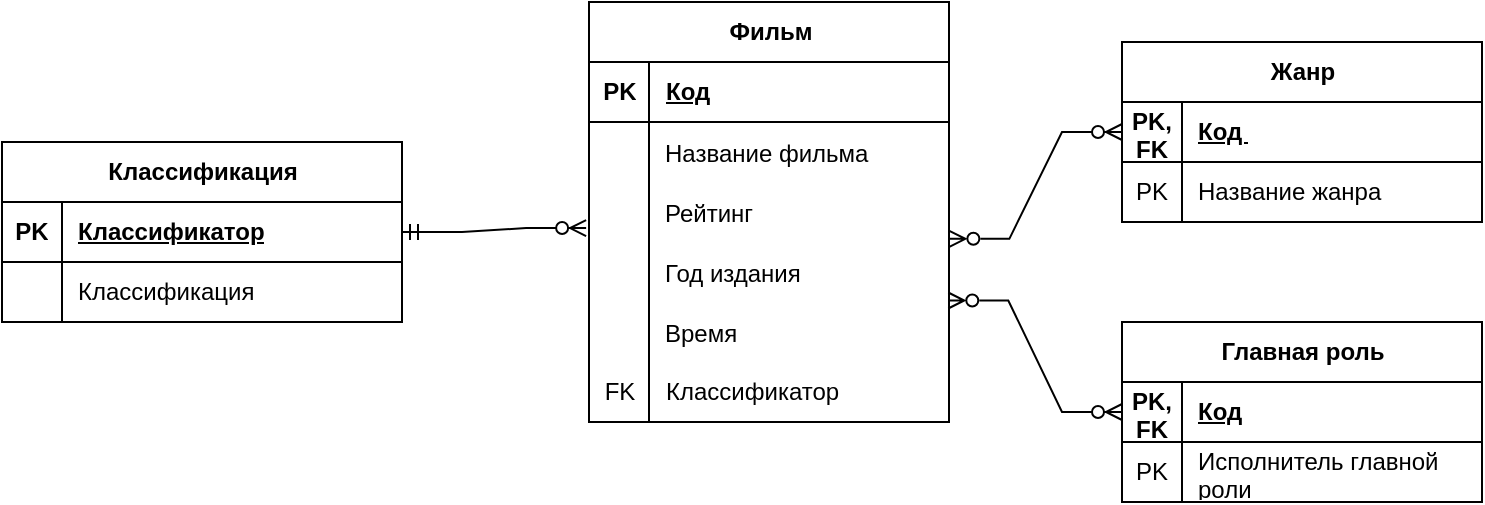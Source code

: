 <mxfile version="21.0.2" type="device"><diagram name="Страница 1" id="CyOaHOgrYN47_CBxQKps"><mxGraphModel dx="793" dy="455" grid="1" gridSize="10" guides="1" tooltips="1" connect="1" arrows="1" fold="1" page="1" pageScale="1" pageWidth="827" pageHeight="1169" math="0" shadow="0"><root><mxCell id="0"/><mxCell id="1" parent="0"/><mxCell id="AOxODByYXYeZ7eBnYoHa-1" value="Фильм" style="shape=table;startSize=30;container=1;collapsible=1;childLayout=tableLayout;fixedRows=1;rowLines=0;fontStyle=1;align=center;resizeLast=1;html=1;" vertex="1" parent="1"><mxGeometry x="323.5" y="160" width="180" height="210" as="geometry"/></mxCell><mxCell id="AOxODByYXYeZ7eBnYoHa-2" value="" style="shape=tableRow;horizontal=0;startSize=0;swimlaneHead=0;swimlaneBody=0;fillColor=none;collapsible=0;dropTarget=0;points=[[0,0.5],[1,0.5]];portConstraint=eastwest;top=0;left=0;right=0;bottom=1;" vertex="1" parent="AOxODByYXYeZ7eBnYoHa-1"><mxGeometry y="30" width="180" height="30" as="geometry"/></mxCell><mxCell id="AOxODByYXYeZ7eBnYoHa-3" value="PK" style="shape=partialRectangle;connectable=0;fillColor=none;top=0;left=0;bottom=0;right=0;fontStyle=1;overflow=hidden;whiteSpace=wrap;html=1;" vertex="1" parent="AOxODByYXYeZ7eBnYoHa-2"><mxGeometry width="30" height="30" as="geometry"><mxRectangle width="30" height="30" as="alternateBounds"/></mxGeometry></mxCell><mxCell id="AOxODByYXYeZ7eBnYoHa-4" value="Код" style="shape=partialRectangle;connectable=0;fillColor=none;top=0;left=0;bottom=0;right=0;align=left;spacingLeft=6;fontStyle=5;overflow=hidden;whiteSpace=wrap;html=1;" vertex="1" parent="AOxODByYXYeZ7eBnYoHa-2"><mxGeometry x="30" width="150" height="30" as="geometry"><mxRectangle width="150" height="30" as="alternateBounds"/></mxGeometry></mxCell><mxCell id="AOxODByYXYeZ7eBnYoHa-74" value="" style="shape=tableRow;horizontal=0;startSize=0;swimlaneHead=0;swimlaneBody=0;fillColor=none;collapsible=0;dropTarget=0;points=[[0,0.5],[1,0.5]];portConstraint=eastwest;top=0;left=0;right=0;bottom=0;" vertex="1" parent="AOxODByYXYeZ7eBnYoHa-1"><mxGeometry y="60" width="180" height="30" as="geometry"/></mxCell><mxCell id="AOxODByYXYeZ7eBnYoHa-75" value="" style="shape=partialRectangle;connectable=0;fillColor=none;top=0;left=0;bottom=0;right=0;editable=1;overflow=hidden;" vertex="1" parent="AOxODByYXYeZ7eBnYoHa-74"><mxGeometry width="30" height="30" as="geometry"><mxRectangle width="30" height="30" as="alternateBounds"/></mxGeometry></mxCell><mxCell id="AOxODByYXYeZ7eBnYoHa-76" value="Название фильма" style="shape=partialRectangle;connectable=0;fillColor=none;top=0;left=0;bottom=0;right=0;align=left;spacingLeft=6;overflow=hidden;" vertex="1" parent="AOxODByYXYeZ7eBnYoHa-74"><mxGeometry x="30" width="150" height="30" as="geometry"><mxRectangle width="150" height="30" as="alternateBounds"/></mxGeometry></mxCell><mxCell id="AOxODByYXYeZ7eBnYoHa-83" value="" style="shape=tableRow;horizontal=0;startSize=0;swimlaneHead=0;swimlaneBody=0;fillColor=none;collapsible=0;dropTarget=0;points=[[0,0.5],[1,0.5]];portConstraint=eastwest;top=0;left=0;right=0;bottom=0;" vertex="1" parent="AOxODByYXYeZ7eBnYoHa-1"><mxGeometry y="90" width="180" height="30" as="geometry"/></mxCell><mxCell id="AOxODByYXYeZ7eBnYoHa-84" value="" style="shape=partialRectangle;connectable=0;fillColor=none;top=0;left=0;bottom=0;right=0;editable=1;overflow=hidden;" vertex="1" parent="AOxODByYXYeZ7eBnYoHa-83"><mxGeometry width="30" height="30" as="geometry"><mxRectangle width="30" height="30" as="alternateBounds"/></mxGeometry></mxCell><mxCell id="AOxODByYXYeZ7eBnYoHa-85" value="Рейтинг" style="shape=partialRectangle;connectable=0;fillColor=none;top=0;left=0;bottom=0;right=0;align=left;spacingLeft=6;overflow=hidden;" vertex="1" parent="AOxODByYXYeZ7eBnYoHa-83"><mxGeometry x="30" width="150" height="30" as="geometry"><mxRectangle width="150" height="30" as="alternateBounds"/></mxGeometry></mxCell><mxCell id="AOxODByYXYeZ7eBnYoHa-80" value="" style="shape=tableRow;horizontal=0;startSize=0;swimlaneHead=0;swimlaneBody=0;fillColor=none;collapsible=0;dropTarget=0;points=[[0,0.5],[1,0.5]];portConstraint=eastwest;top=0;left=0;right=0;bottom=0;" vertex="1" parent="AOxODByYXYeZ7eBnYoHa-1"><mxGeometry y="120" width="180" height="30" as="geometry"/></mxCell><mxCell id="AOxODByYXYeZ7eBnYoHa-81" value="" style="shape=partialRectangle;connectable=0;fillColor=none;top=0;left=0;bottom=0;right=0;editable=1;overflow=hidden;" vertex="1" parent="AOxODByYXYeZ7eBnYoHa-80"><mxGeometry width="30" height="30" as="geometry"><mxRectangle width="30" height="30" as="alternateBounds"/></mxGeometry></mxCell><mxCell id="AOxODByYXYeZ7eBnYoHa-82" value="Год издания" style="shape=partialRectangle;connectable=0;fillColor=none;top=0;left=0;bottom=0;right=0;align=left;spacingLeft=6;overflow=hidden;" vertex="1" parent="AOxODByYXYeZ7eBnYoHa-80"><mxGeometry x="30" width="150" height="30" as="geometry"><mxRectangle width="150" height="30" as="alternateBounds"/></mxGeometry></mxCell><mxCell id="AOxODByYXYeZ7eBnYoHa-86" value="" style="shape=tableRow;horizontal=0;startSize=0;swimlaneHead=0;swimlaneBody=0;fillColor=none;collapsible=0;dropTarget=0;points=[[0,0.5],[1,0.5]];portConstraint=eastwest;top=0;left=0;right=0;bottom=0;" vertex="1" parent="AOxODByYXYeZ7eBnYoHa-1"><mxGeometry y="150" width="180" height="30" as="geometry"/></mxCell><mxCell id="AOxODByYXYeZ7eBnYoHa-87" value="" style="shape=partialRectangle;connectable=0;fillColor=none;top=0;left=0;bottom=0;right=0;editable=1;overflow=hidden;" vertex="1" parent="AOxODByYXYeZ7eBnYoHa-86"><mxGeometry width="30" height="30" as="geometry"><mxRectangle width="30" height="30" as="alternateBounds"/></mxGeometry></mxCell><mxCell id="AOxODByYXYeZ7eBnYoHa-88" value="Время" style="shape=partialRectangle;connectable=0;fillColor=none;top=0;left=0;bottom=0;right=0;align=left;spacingLeft=6;overflow=hidden;" vertex="1" parent="AOxODByYXYeZ7eBnYoHa-86"><mxGeometry x="30" width="150" height="30" as="geometry"><mxRectangle width="150" height="30" as="alternateBounds"/></mxGeometry></mxCell><mxCell id="AOxODByYXYeZ7eBnYoHa-89" value="" style="shape=tableRow;horizontal=0;startSize=0;swimlaneHead=0;swimlaneBody=0;fillColor=none;collapsible=0;dropTarget=0;points=[[0,0.5],[1,0.5]];portConstraint=eastwest;top=0;left=0;right=0;bottom=0;" vertex="1" parent="AOxODByYXYeZ7eBnYoHa-1"><mxGeometry y="180" width="180" height="30" as="geometry"/></mxCell><mxCell id="AOxODByYXYeZ7eBnYoHa-90" value="FK" style="shape=partialRectangle;connectable=0;fillColor=none;top=0;left=0;bottom=0;right=0;fontStyle=0;overflow=hidden;whiteSpace=wrap;html=1;" vertex="1" parent="AOxODByYXYeZ7eBnYoHa-89"><mxGeometry width="30" height="30" as="geometry"><mxRectangle width="30" height="30" as="alternateBounds"/></mxGeometry></mxCell><mxCell id="AOxODByYXYeZ7eBnYoHa-91" value="Классификатор" style="shape=partialRectangle;connectable=0;fillColor=none;top=0;left=0;bottom=0;right=0;align=left;spacingLeft=6;fontStyle=0;overflow=hidden;whiteSpace=wrap;html=1;" vertex="1" parent="AOxODByYXYeZ7eBnYoHa-89"><mxGeometry x="30" width="150" height="30" as="geometry"><mxRectangle width="150" height="30" as="alternateBounds"/></mxGeometry></mxCell><mxCell id="AOxODByYXYeZ7eBnYoHa-14" value="Главная роль" style="shape=table;startSize=30;container=1;collapsible=1;childLayout=tableLayout;fixedRows=1;rowLines=0;fontStyle=1;align=center;resizeLast=1;html=1;" vertex="1" parent="1"><mxGeometry x="590" y="320" width="180" height="90" as="geometry"/></mxCell><mxCell id="AOxODByYXYeZ7eBnYoHa-15" value="" style="shape=tableRow;horizontal=0;startSize=0;swimlaneHead=0;swimlaneBody=0;fillColor=none;collapsible=0;dropTarget=0;points=[[0,0.5],[1,0.5]];portConstraint=eastwest;top=0;left=0;right=0;bottom=1;" vertex="1" parent="AOxODByYXYeZ7eBnYoHa-14"><mxGeometry y="30" width="180" height="30" as="geometry"/></mxCell><mxCell id="AOxODByYXYeZ7eBnYoHa-16" value="PK, FK" style="shape=partialRectangle;connectable=0;fillColor=none;top=0;left=0;bottom=0;right=0;fontStyle=1;overflow=hidden;whiteSpace=wrap;html=1;" vertex="1" parent="AOxODByYXYeZ7eBnYoHa-15"><mxGeometry width="30" height="30" as="geometry"><mxRectangle width="30" height="30" as="alternateBounds"/></mxGeometry></mxCell><mxCell id="AOxODByYXYeZ7eBnYoHa-17" value="Код" style="shape=partialRectangle;connectable=0;fillColor=none;top=0;left=0;bottom=0;right=0;align=left;spacingLeft=6;fontStyle=5;overflow=hidden;whiteSpace=wrap;html=1;" vertex="1" parent="AOxODByYXYeZ7eBnYoHa-15"><mxGeometry x="30" width="150" height="30" as="geometry"><mxRectangle width="150" height="30" as="alternateBounds"/></mxGeometry></mxCell><mxCell id="AOxODByYXYeZ7eBnYoHa-18" value="" style="shape=tableRow;horizontal=0;startSize=0;swimlaneHead=0;swimlaneBody=0;fillColor=none;collapsible=0;dropTarget=0;points=[[0,0.5],[1,0.5]];portConstraint=eastwest;top=0;left=0;right=0;bottom=0;" vertex="1" parent="AOxODByYXYeZ7eBnYoHa-14"><mxGeometry y="60" width="180" height="30" as="geometry"/></mxCell><mxCell id="AOxODByYXYeZ7eBnYoHa-19" value="PK" style="shape=partialRectangle;connectable=0;fillColor=none;top=0;left=0;bottom=0;right=0;editable=1;overflow=hidden;whiteSpace=wrap;html=1;" vertex="1" parent="AOxODByYXYeZ7eBnYoHa-18"><mxGeometry width="30" height="30" as="geometry"><mxRectangle width="30" height="30" as="alternateBounds"/></mxGeometry></mxCell><mxCell id="AOxODByYXYeZ7eBnYoHa-20" value="Исполнитель главной роли" style="shape=partialRectangle;connectable=0;fillColor=none;top=0;left=0;bottom=0;right=0;align=left;spacingLeft=6;overflow=hidden;whiteSpace=wrap;html=1;" vertex="1" parent="AOxODByYXYeZ7eBnYoHa-18"><mxGeometry x="30" width="150" height="30" as="geometry"><mxRectangle width="150" height="30" as="alternateBounds"/></mxGeometry></mxCell><mxCell id="AOxODByYXYeZ7eBnYoHa-27" value="Жанр" style="shape=table;startSize=30;container=1;collapsible=1;childLayout=tableLayout;fixedRows=1;rowLines=0;fontStyle=1;align=center;resizeLast=1;html=1;" vertex="1" parent="1"><mxGeometry x="590" y="180" width="180" height="90" as="geometry"/></mxCell><mxCell id="AOxODByYXYeZ7eBnYoHa-28" value="" style="shape=tableRow;horizontal=0;startSize=0;swimlaneHead=0;swimlaneBody=0;fillColor=none;collapsible=0;dropTarget=0;points=[[0,0.5],[1,0.5]];portConstraint=eastwest;top=0;left=0;right=0;bottom=1;" vertex="1" parent="AOxODByYXYeZ7eBnYoHa-27"><mxGeometry y="30" width="180" height="30" as="geometry"/></mxCell><mxCell id="AOxODByYXYeZ7eBnYoHa-29" value="PK, FK" style="shape=partialRectangle;connectable=0;fillColor=none;top=0;left=0;bottom=0;right=0;fontStyle=1;overflow=hidden;whiteSpace=wrap;html=1;" vertex="1" parent="AOxODByYXYeZ7eBnYoHa-28"><mxGeometry width="30" height="30" as="geometry"><mxRectangle width="30" height="30" as="alternateBounds"/></mxGeometry></mxCell><mxCell id="AOxODByYXYeZ7eBnYoHa-30" value="Код&amp;nbsp;" style="shape=partialRectangle;connectable=0;fillColor=none;top=0;left=0;bottom=0;right=0;align=left;spacingLeft=6;fontStyle=5;overflow=hidden;whiteSpace=wrap;html=1;" vertex="1" parent="AOxODByYXYeZ7eBnYoHa-28"><mxGeometry x="30" width="150" height="30" as="geometry"><mxRectangle width="150" height="30" as="alternateBounds"/></mxGeometry></mxCell><mxCell id="AOxODByYXYeZ7eBnYoHa-31" value="" style="shape=tableRow;horizontal=0;startSize=0;swimlaneHead=0;swimlaneBody=0;fillColor=none;collapsible=0;dropTarget=0;points=[[0,0.5],[1,0.5]];portConstraint=eastwest;top=0;left=0;right=0;bottom=0;" vertex="1" parent="AOxODByYXYeZ7eBnYoHa-27"><mxGeometry y="60" width="180" height="30" as="geometry"/></mxCell><mxCell id="AOxODByYXYeZ7eBnYoHa-32" value="PK" style="shape=partialRectangle;connectable=0;fillColor=none;top=0;left=0;bottom=0;right=0;editable=1;overflow=hidden;whiteSpace=wrap;html=1;" vertex="1" parent="AOxODByYXYeZ7eBnYoHa-31"><mxGeometry width="30" height="30" as="geometry"><mxRectangle width="30" height="30" as="alternateBounds"/></mxGeometry></mxCell><mxCell id="AOxODByYXYeZ7eBnYoHa-33" value="Название жанра" style="shape=partialRectangle;connectable=0;fillColor=none;top=0;left=0;bottom=0;right=0;align=left;spacingLeft=6;overflow=hidden;whiteSpace=wrap;html=1;" vertex="1" parent="AOxODByYXYeZ7eBnYoHa-31"><mxGeometry x="30" width="150" height="30" as="geometry"><mxRectangle width="150" height="30" as="alternateBounds"/></mxGeometry></mxCell><mxCell id="AOxODByYXYeZ7eBnYoHa-53" value="Классификация" style="shape=table;startSize=30;container=1;collapsible=1;childLayout=tableLayout;fixedRows=1;rowLines=0;fontStyle=1;align=center;resizeLast=1;html=1;" vertex="1" parent="1"><mxGeometry x="30" y="230" width="200" height="90" as="geometry"/></mxCell><mxCell id="AOxODByYXYeZ7eBnYoHa-54" value="" style="shape=tableRow;horizontal=0;startSize=0;swimlaneHead=0;swimlaneBody=0;fillColor=none;collapsible=0;dropTarget=0;points=[[0,0.5],[1,0.5]];portConstraint=eastwest;top=0;left=0;right=0;bottom=1;" vertex="1" parent="AOxODByYXYeZ7eBnYoHa-53"><mxGeometry y="30" width="200" height="30" as="geometry"/></mxCell><mxCell id="AOxODByYXYeZ7eBnYoHa-55" value="PK" style="shape=partialRectangle;connectable=0;fillColor=none;top=0;left=0;bottom=0;right=0;fontStyle=1;overflow=hidden;whiteSpace=wrap;html=1;" vertex="1" parent="AOxODByYXYeZ7eBnYoHa-54"><mxGeometry width="30" height="30" as="geometry"><mxRectangle width="30" height="30" as="alternateBounds"/></mxGeometry></mxCell><mxCell id="AOxODByYXYeZ7eBnYoHa-56" value="Классификатор" style="shape=partialRectangle;connectable=0;fillColor=none;top=0;left=0;bottom=0;right=0;align=left;spacingLeft=6;fontStyle=5;overflow=hidden;whiteSpace=wrap;html=1;" vertex="1" parent="AOxODByYXYeZ7eBnYoHa-54"><mxGeometry x="30" width="170" height="30" as="geometry"><mxRectangle width="170" height="30" as="alternateBounds"/></mxGeometry></mxCell><mxCell id="AOxODByYXYeZ7eBnYoHa-57" value="" style="shape=tableRow;horizontal=0;startSize=0;swimlaneHead=0;swimlaneBody=0;fillColor=none;collapsible=0;dropTarget=0;points=[[0,0.5],[1,0.5]];portConstraint=eastwest;top=0;left=0;right=0;bottom=0;" vertex="1" parent="AOxODByYXYeZ7eBnYoHa-53"><mxGeometry y="60" width="200" height="30" as="geometry"/></mxCell><mxCell id="AOxODByYXYeZ7eBnYoHa-58" value="" style="shape=partialRectangle;connectable=0;fillColor=none;top=0;left=0;bottom=0;right=0;editable=1;overflow=hidden;whiteSpace=wrap;html=1;" vertex="1" parent="AOxODByYXYeZ7eBnYoHa-57"><mxGeometry width="30" height="30" as="geometry"><mxRectangle width="30" height="30" as="alternateBounds"/></mxGeometry></mxCell><mxCell id="AOxODByYXYeZ7eBnYoHa-59" value="Классификация" style="shape=partialRectangle;connectable=0;fillColor=none;top=0;left=0;bottom=0;right=0;align=left;spacingLeft=6;overflow=hidden;whiteSpace=wrap;html=1;" vertex="1" parent="AOxODByYXYeZ7eBnYoHa-57"><mxGeometry x="30" width="170" height="30" as="geometry"><mxRectangle width="170" height="30" as="alternateBounds"/></mxGeometry></mxCell><mxCell id="AOxODByYXYeZ7eBnYoHa-96" value="" style="edgeStyle=entityRelationEdgeStyle;fontSize=12;html=1;endArrow=ERzeroToMany;startArrow=ERmandOne;rounded=0;entryX=-0.008;entryY=0.767;entryDx=0;entryDy=0;exitX=1;exitY=0.5;exitDx=0;exitDy=0;entryPerimeter=0;" edge="1" parent="1" source="AOxODByYXYeZ7eBnYoHa-54" target="AOxODByYXYeZ7eBnYoHa-83"><mxGeometry width="100" height="100" relative="1" as="geometry"><mxPoint x="360" y="440" as="sourcePoint"/><mxPoint x="460" y="340" as="targetPoint"/></mxGeometry></mxCell><mxCell id="AOxODByYXYeZ7eBnYoHa-97" value="" style="edgeStyle=entityRelationEdgeStyle;fontSize=12;html=1;endArrow=ERzeroToMany;endFill=1;rounded=0;exitX=1.001;exitY=-0.053;exitDx=0;exitDy=0;exitPerimeter=0;entryX=0;entryY=0.5;entryDx=0;entryDy=0;startArrow=ERzeroToMany;startFill=0;" edge="1" parent="1" source="AOxODByYXYeZ7eBnYoHa-80" target="AOxODByYXYeZ7eBnYoHa-28"><mxGeometry width="100" height="100" relative="1" as="geometry"><mxPoint x="340" y="330" as="sourcePoint"/><mxPoint x="440" y="230" as="targetPoint"/></mxGeometry></mxCell><mxCell id="AOxODByYXYeZ7eBnYoHa-98" value="" style="edgeStyle=entityRelationEdgeStyle;fontSize=12;html=1;endArrow=ERzeroToMany;endFill=1;rounded=0;exitX=0.998;exitY=-0.025;exitDx=0;exitDy=0;exitPerimeter=0;startArrow=ERzeroToMany;startFill=0;" edge="1" parent="1" source="AOxODByYXYeZ7eBnYoHa-86" target="AOxODByYXYeZ7eBnYoHa-15"><mxGeometry width="100" height="100" relative="1" as="geometry"><mxPoint x="340" y="400" as="sourcePoint"/><mxPoint x="440" y="300" as="targetPoint"/></mxGeometry></mxCell></root></mxGraphModel></diagram></mxfile>